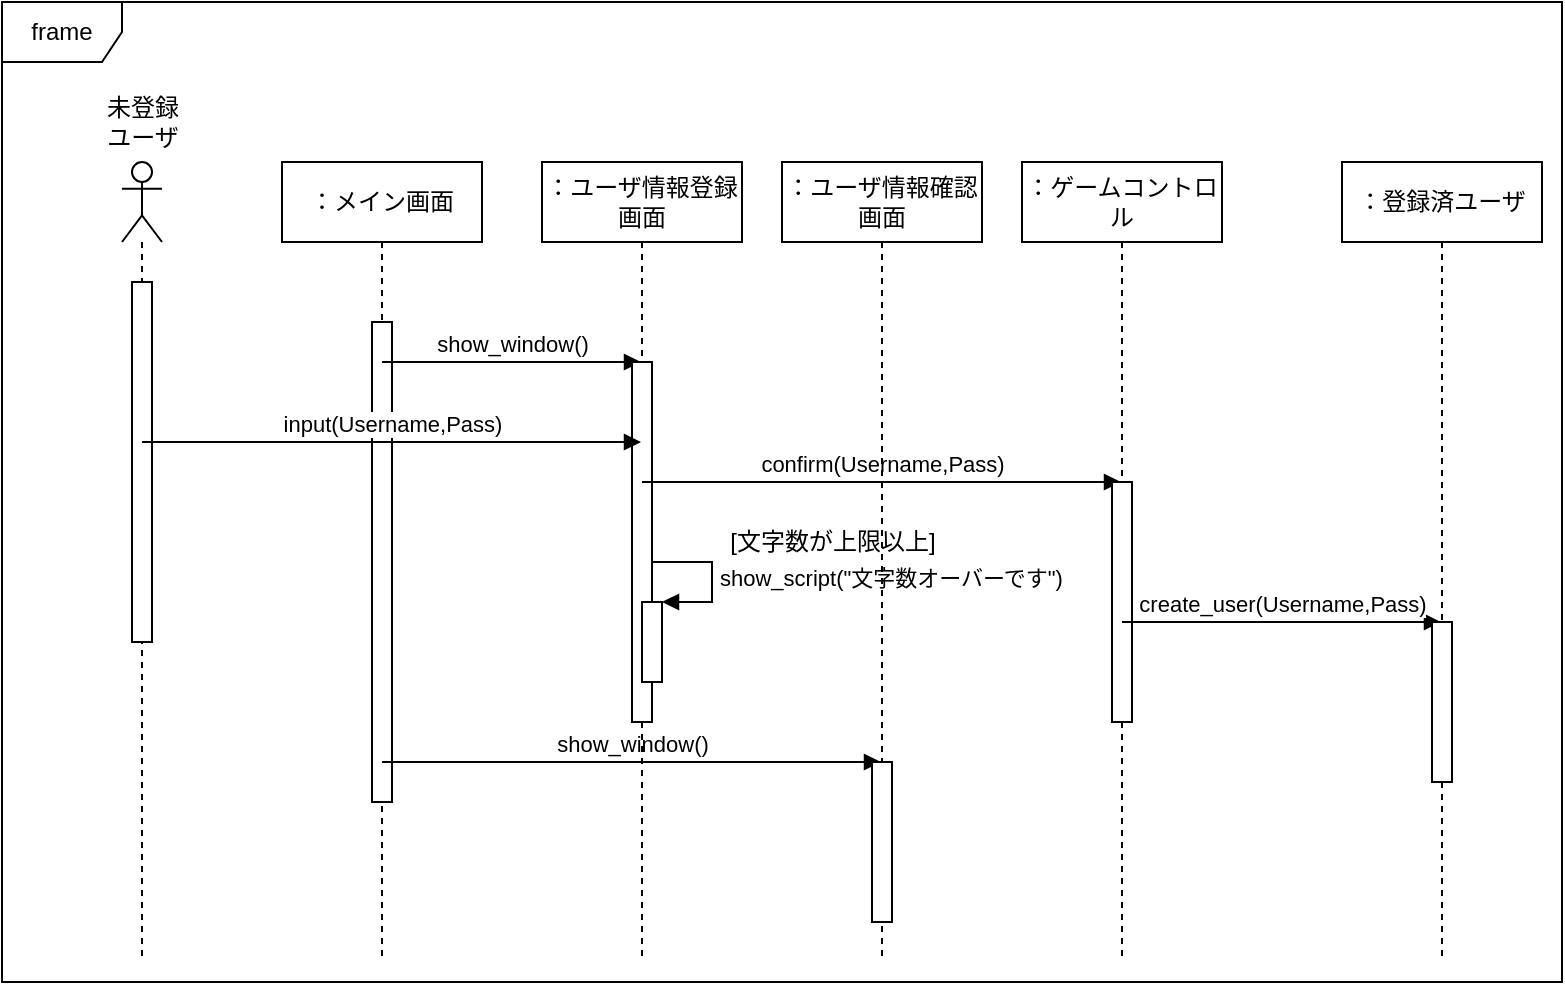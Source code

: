 <mxfile>
    <diagram id="wYrWNisq1VaCfFmL4hVv" name="ページ1">
        <mxGraphModel dx="492" dy="462" grid="1" gridSize="10" guides="1" tooltips="1" connect="1" arrows="1" fold="1" page="1" pageScale="1" pageWidth="827" pageHeight="1169" math="0" shadow="0">
            <root>
                <mxCell id="0"/>
                <mxCell id="1" parent="0"/>
                <mxCell id="30" value="" style="shape=umlLifeline;participant=umlActor;perimeter=lifelinePerimeter;whiteSpace=wrap;html=1;container=1;collapsible=0;recursiveResize=0;verticalAlign=top;spacingTop=36;outlineConnect=0;" vertex="1" parent="1">
                    <mxGeometry x="100" y="120" width="20" height="400" as="geometry"/>
                </mxCell>
                <mxCell id="31" value="" style="html=1;points=[];perimeter=orthogonalPerimeter;" vertex="1" parent="30">
                    <mxGeometry x="5" y="60" width="10" height="180" as="geometry"/>
                </mxCell>
                <mxCell id="32" value="未登録&lt;br&gt;ユーザ" style="text;html=1;align=center;verticalAlign=middle;resizable=0;points=[];autosize=1;strokeColor=none;fillColor=none;" vertex="1" parent="1">
                    <mxGeometry x="80" y="80" width="60" height="40" as="geometry"/>
                </mxCell>
                <mxCell id="33" value="：メイン画面" style="shape=umlLifeline;perimeter=lifelinePerimeter;whiteSpace=wrap;html=1;container=1;collapsible=0;recursiveResize=0;outlineConnect=0;" vertex="1" parent="1">
                    <mxGeometry x="180" y="120" width="100" height="400" as="geometry"/>
                </mxCell>
                <mxCell id="34" value="" style="html=1;points=[];perimeter=orthogonalPerimeter;" vertex="1" parent="33">
                    <mxGeometry x="45" y="80" width="10" height="240" as="geometry"/>
                </mxCell>
                <mxCell id="35" value="show_window()" style="html=1;verticalAlign=bottom;endArrow=block;" edge="1" parent="33" target="37">
                    <mxGeometry width="80" relative="1" as="geometry">
                        <mxPoint x="50" y="100" as="sourcePoint"/>
                        <mxPoint x="130" y="100" as="targetPoint"/>
                    </mxGeometry>
                </mxCell>
                <mxCell id="36" value="show_window()" style="html=1;verticalAlign=bottom;endArrow=block;" edge="1" parent="33" target="42">
                    <mxGeometry width="80" relative="1" as="geometry">
                        <mxPoint x="50" y="300" as="sourcePoint"/>
                        <mxPoint x="130" y="300" as="targetPoint"/>
                    </mxGeometry>
                </mxCell>
                <mxCell id="37" value="：ユーザ情報登録画面" style="shape=umlLifeline;perimeter=lifelinePerimeter;whiteSpace=wrap;html=1;container=1;collapsible=0;recursiveResize=0;outlineConnect=0;" vertex="1" parent="1">
                    <mxGeometry x="310" y="120" width="100" height="400" as="geometry"/>
                </mxCell>
                <mxCell id="38" value="" style="html=1;points=[];perimeter=orthogonalPerimeter;" vertex="1" parent="37">
                    <mxGeometry x="45" y="100" width="10" height="180" as="geometry"/>
                </mxCell>
                <mxCell id="39" value="confirm(Username,Pass)" style="html=1;verticalAlign=bottom;endArrow=block;" edge="1" parent="37" target="45">
                    <mxGeometry width="80" relative="1" as="geometry">
                        <mxPoint x="50" y="160" as="sourcePoint"/>
                        <mxPoint x="130" y="160" as="targetPoint"/>
                    </mxGeometry>
                </mxCell>
                <mxCell id="40" value="" style="html=1;points=[];perimeter=orthogonalPerimeter;" vertex="1" parent="37">
                    <mxGeometry x="50" y="220" width="10" height="40" as="geometry"/>
                </mxCell>
                <mxCell id="41" value="show_script(&quot;文字数オーバーです&quot;)" style="edgeStyle=orthogonalEdgeStyle;html=1;align=left;spacingLeft=2;endArrow=block;rounded=0;entryX=1;entryY=0;" edge="1" parent="37" target="40">
                    <mxGeometry relative="1" as="geometry">
                        <mxPoint x="55" y="200" as="sourcePoint"/>
                        <Array as="points">
                            <mxPoint x="85" y="200"/>
                            <mxPoint x="85" y="220"/>
                        </Array>
                    </mxGeometry>
                </mxCell>
                <mxCell id="42" value="：ユーザ情報確認画面" style="shape=umlLifeline;perimeter=lifelinePerimeter;whiteSpace=wrap;html=1;container=1;collapsible=0;recursiveResize=0;outlineConnect=0;" vertex="1" parent="1">
                    <mxGeometry x="430" y="120" width="100" height="400" as="geometry"/>
                </mxCell>
                <mxCell id="43" value="[文字数が上限以上]" style="text;html=1;align=center;verticalAlign=middle;resizable=0;points=[];autosize=1;strokeColor=none;fillColor=none;" vertex="1" parent="42">
                    <mxGeometry x="-40" y="175" width="130" height="30" as="geometry"/>
                </mxCell>
                <mxCell id="44" value="" style="html=1;points=[];perimeter=orthogonalPerimeter;" vertex="1" parent="42">
                    <mxGeometry x="45" y="300" width="10" height="80" as="geometry"/>
                </mxCell>
                <mxCell id="45" value="：ゲームコントロル" style="shape=umlLifeline;perimeter=lifelinePerimeter;whiteSpace=wrap;html=1;container=1;collapsible=0;recursiveResize=0;outlineConnect=0;" vertex="1" parent="1">
                    <mxGeometry x="550" y="120" width="100" height="400" as="geometry"/>
                </mxCell>
                <mxCell id="46" value="" style="html=1;points=[];perimeter=orthogonalPerimeter;" vertex="1" parent="45">
                    <mxGeometry x="45" y="160" width="10" height="120" as="geometry"/>
                </mxCell>
                <mxCell id="47" value="create_user(Username,Pass)" style="html=1;verticalAlign=bottom;endArrow=block;" edge="1" parent="45" target="48">
                    <mxGeometry width="80" relative="1" as="geometry">
                        <mxPoint x="50" y="230" as="sourcePoint"/>
                        <mxPoint x="130" y="230" as="targetPoint"/>
                    </mxGeometry>
                </mxCell>
                <mxCell id="48" value="：登録済ユーザ" style="shape=umlLifeline;perimeter=lifelinePerimeter;whiteSpace=wrap;html=1;container=1;collapsible=0;recursiveResize=0;outlineConnect=0;" vertex="1" parent="1">
                    <mxGeometry x="710" y="120" width="100" height="400" as="geometry"/>
                </mxCell>
                <mxCell id="49" value="" style="html=1;points=[];perimeter=orthogonalPerimeter;" vertex="1" parent="48">
                    <mxGeometry x="45" y="230" width="10" height="80" as="geometry"/>
                </mxCell>
                <mxCell id="50" value="input(Username,Pass)" style="html=1;verticalAlign=bottom;endArrow=block;" edge="1" parent="1" target="37">
                    <mxGeometry width="80" relative="1" as="geometry">
                        <mxPoint x="110" y="260" as="sourcePoint"/>
                        <mxPoint x="190" y="260" as="targetPoint"/>
                    </mxGeometry>
                </mxCell>
                <mxCell id="51" value="frame" style="shape=umlFrame;whiteSpace=wrap;html=1;" vertex="1" parent="1">
                    <mxGeometry x="40" y="40" width="780" height="490" as="geometry"/>
                </mxCell>
            </root>
        </mxGraphModel>
    </diagram>
</mxfile>